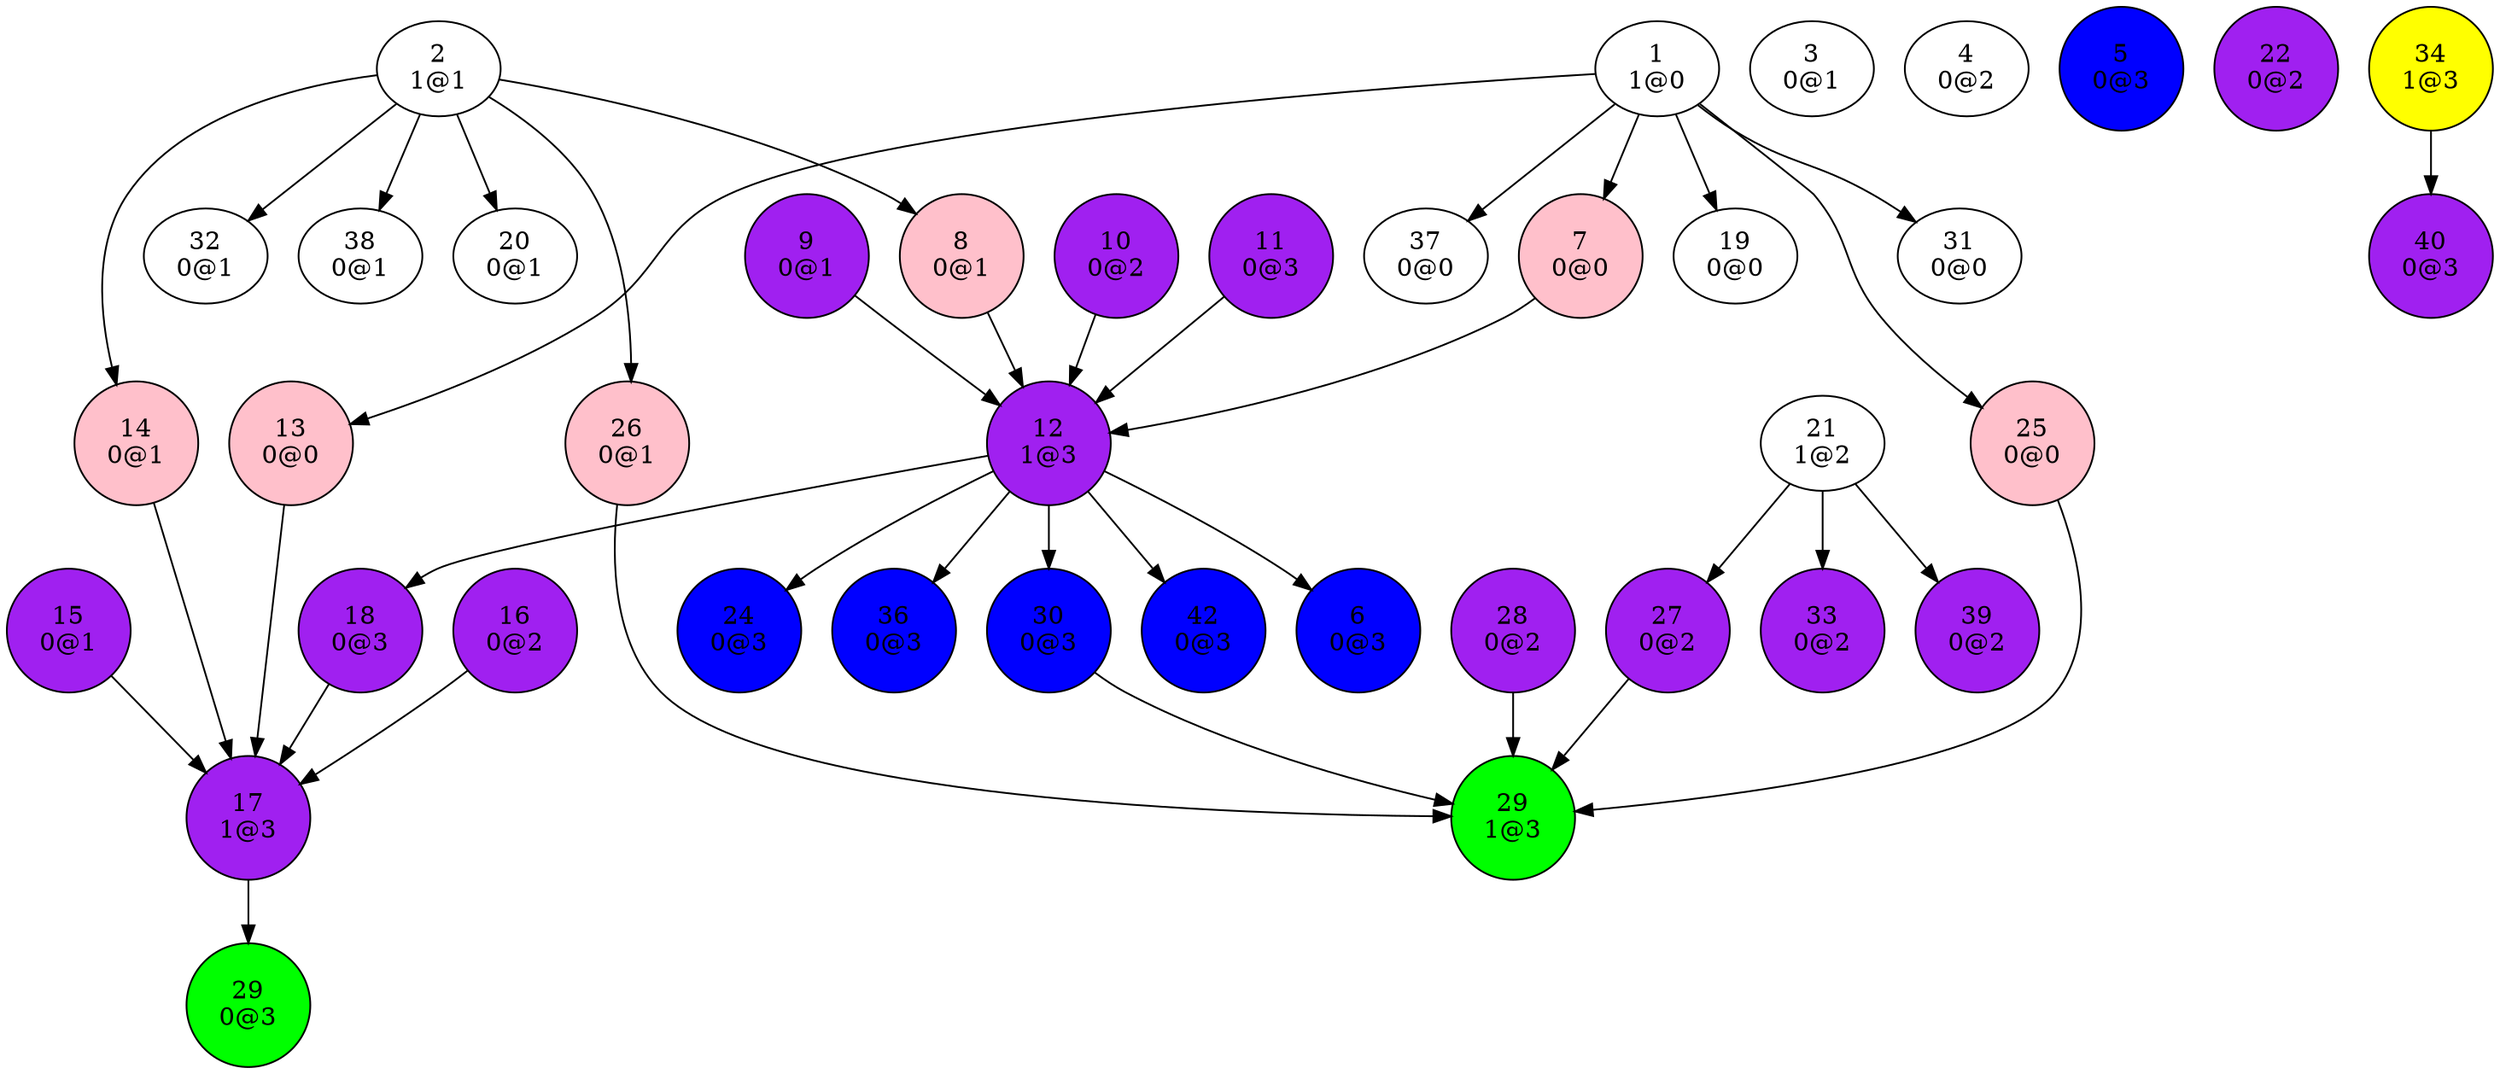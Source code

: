digraph {
"1
1@0"->"7
0@0";
"1
1@0"->"13
0@0";
"1
1@0"->"19
0@0";
"1
1@0"->"25
0@0";
"1
1@0"->"31
0@0";
"1
1@0"->"37
0@0";
"2
1@1"->"8
0@1";
"2
1@1"->"14
0@1";
"2
1@1"->"20
0@1";
"2
1@1"->"26
0@1";
"2
1@1"->"32
0@1";
"2
1@1"->"38
0@1";
"3
0@1";
"4
0@2";
"5
0@3";
"6
0@3";
"7
0@0"->"12
1@3";
"8
0@1"->"12
1@3";
"9
0@1"->"12
1@3";
"10
0@2"->"12
1@3";
"11
0@3"->"12
1@3";
"12
1@3"->"6
0@3";
"12
1@3"->"18
0@3";
"12
1@3"->"24
0@3";
"12
1@3"->"30
0@3";
"12
1@3"->"36
0@3";
"12
1@3"->"42
0@3";
"13
0@0"->"17
1@3";
"14
0@1"->"17
1@3";
"15
0@1"->"17
1@3";
"16
0@2"->"17
1@3";
"17
1@3"->"29
0@3";
"18
0@3"->"17
1@3";
"19
0@0";
"20
0@1";
"21
1@2"->"27
0@2";
"21
1@2"->"33
0@2";
"21
1@2"->"39
0@2";
"22
0@2";
"24
0@3";
"25
0@0"->"29
1@3";
"26
0@1"->"29
1@3";
"27
0@2"->"29
1@3";
"28
0@2"->"29
1@3";
"29
0@3";
"29
1@3";
"30
0@3"->"29
1@3";
"31
0@0";
"32
0@1";
"33
0@2";
"34
1@3"->"40
0@3";
"36
0@3";
"37
0@0";
"38
0@1";
"39
0@2";
"40
0@3";
"42
0@3";
"5
0@3"[shape=circle, style=filled, fillcolor=blue];
"6
0@3"[shape=circle, style=filled, fillcolor=blue];
"7
0@0"[shape=circle, style=filled, fillcolor=pink];
"8
0@1"[shape=circle, style=filled, fillcolor=pink];
"9
0@1"[shape=circle, style=filled, fillcolor=purple];
"10
0@2"[shape=circle, style=filled, fillcolor=purple];
"11
0@3"[shape=circle, style=filled, fillcolor=purple];
"12
1@3"[shape=circle, style=filled, fillcolor=purple];
"13
0@0"[shape=circle, style=filled, fillcolor=pink];
"14
0@1"[shape=circle, style=filled, fillcolor=pink];
"15
0@1"[shape=circle, style=filled, fillcolor=purple];
"16
0@2"[shape=circle, style=filled, fillcolor=purple];
"17
1@3"[shape=circle, style=filled, fillcolor=purple];
"18
0@3"[shape=circle, style=filled, fillcolor=purple];
"22
0@2"[shape=circle, style=filled, fillcolor=purple];
"24
0@3"[shape=circle, style=filled, fillcolor=blue];
"25
0@0"[shape=circle, style=filled, fillcolor=pink];
"26
0@1"[shape=circle, style=filled, fillcolor=pink];
"27
0@2"[shape=circle, style=filled, fillcolor=purple];
"28
0@2"[shape=circle, style=filled, fillcolor=purple];
"29
0@3"[shape=circle, style=filled, fillcolor=green];
"29
1@3"[shape=circle, style=filled, fillcolor=green];
"30
0@3"[shape=circle, style=filled, fillcolor=blue];
"33
0@2"[shape=circle, style=filled, fillcolor=purple];
"34
1@3"[shape=circle, style=filled, fillcolor=yellow];
"36
0@3"[shape=circle, style=filled, fillcolor=blue];
"39
0@2"[shape=circle, style=filled, fillcolor=purple];
"40
0@3"[shape=circle, style=filled, fillcolor=purple];
"42
0@3"[shape=circle, style=filled, fillcolor=blue];
}